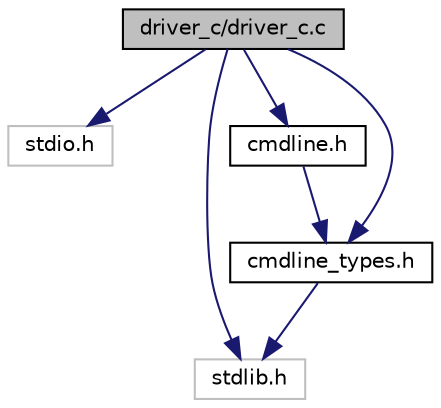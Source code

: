 digraph "driver_c/driver_c.c"
{
 // LATEX_PDF_SIZE
  edge [fontname="Helvetica",fontsize="10",labelfontname="Helvetica",labelfontsize="10"];
  node [fontname="Helvetica",fontsize="10",shape=record];
  Node1 [label="driver_c/driver_c.c",height=0.2,width=0.4,color="black", fillcolor="grey75", style="filled", fontcolor="black",tooltip=" "];
  Node1 -> Node2 [color="midnightblue",fontsize="10",style="solid"];
  Node2 [label="stdio.h",height=0.2,width=0.4,color="grey75", fillcolor="white", style="filled",tooltip=" "];
  Node1 -> Node3 [color="midnightblue",fontsize="10",style="solid"];
  Node3 [label="stdlib.h",height=0.2,width=0.4,color="grey75", fillcolor="white", style="filled",tooltip=" "];
  Node1 -> Node4 [color="midnightblue",fontsize="10",style="solid"];
  Node4 [label="cmdline.h",height=0.2,width=0.4,color="black", fillcolor="white", style="filled",URL="$cmdline_8h.html",tooltip=" "];
  Node4 -> Node5 [color="midnightblue",fontsize="10",style="solid"];
  Node5 [label="cmdline_types.h",height=0.2,width=0.4,color="black", fillcolor="white", style="filled",URL="$cmdline__types_8h.html",tooltip=" "];
  Node5 -> Node3 [color="midnightblue",fontsize="10",style="solid"];
  Node1 -> Node5 [color="midnightblue",fontsize="10",style="solid"];
}
